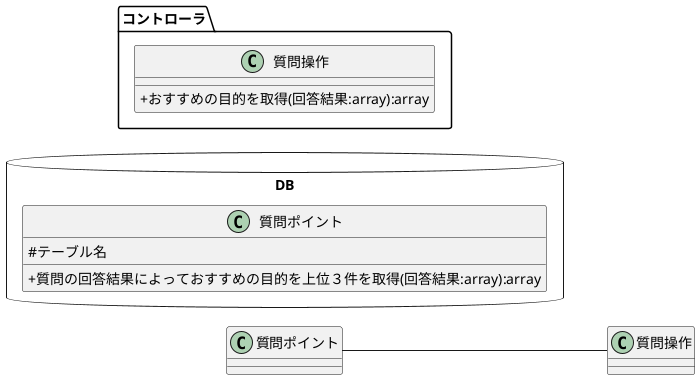 @startuml

skinparam classAttributeIconSize 0

package DB <<Database>>  {
    left to right direction

    class 質問ポイント{
        # テーブル名
        + 質問の回答結果によっておすすめの目的を上位３件を取得(回答結果:array):array
    }
}

package コントローラ{
    class 質問操作 {
        + おすすめの目的を取得(回答結果:array):array
    }

    .質問ポイント -- .質問操作
}

@enduml